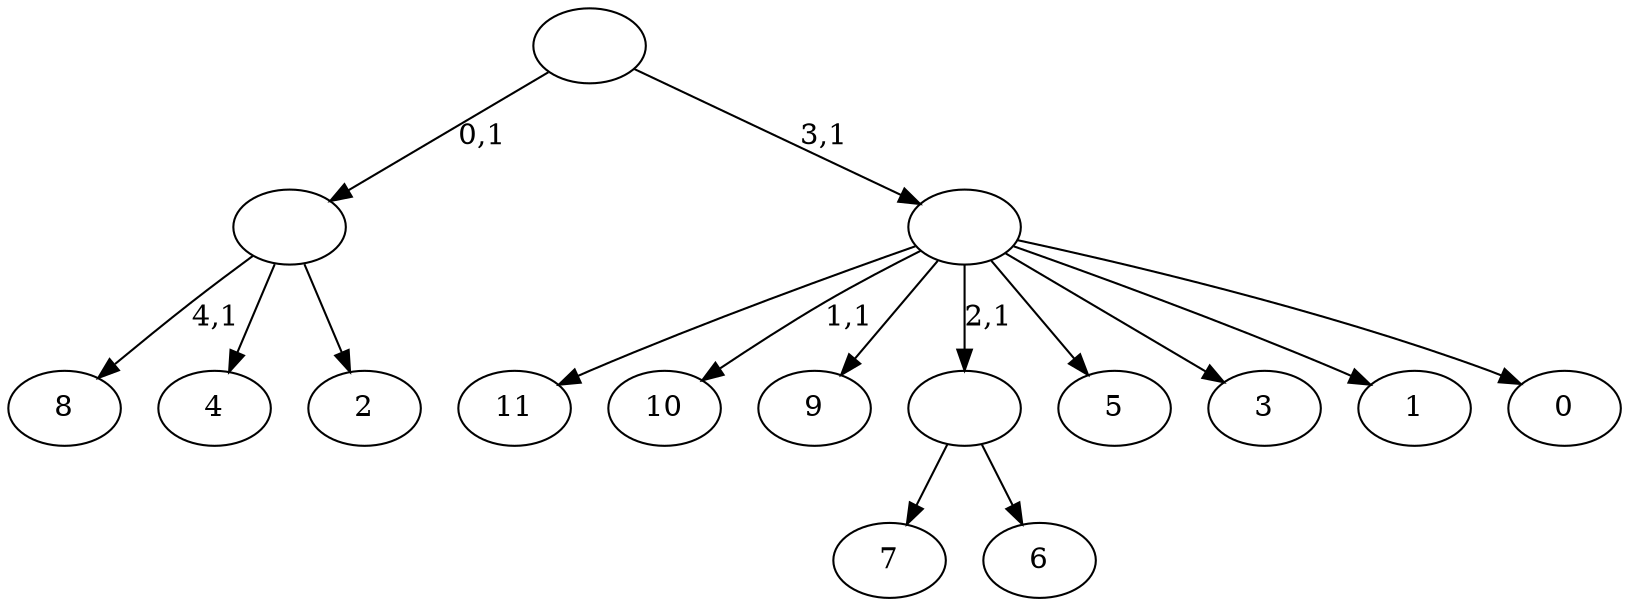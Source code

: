 digraph T {
	17 [label="11"]
	16 [label="10"]
	14 [label="9"]
	13 [label="8"]
	11 [label="7"]
	10 [label="6"]
	9 [label=""]
	8 [label="5"]
	7 [label="4"]
	6 [label="3"]
	5 [label="2"]
	4 [label=""]
	3 [label="1"]
	2 [label="0"]
	1 [label=""]
	0 [label=""]
	9 -> 11 [label=""]
	9 -> 10 [label=""]
	4 -> 13 [label="4,1"]
	4 -> 7 [label=""]
	4 -> 5 [label=""]
	1 -> 16 [label="1,1"]
	1 -> 17 [label=""]
	1 -> 14 [label=""]
	1 -> 9 [label="2,1"]
	1 -> 8 [label=""]
	1 -> 6 [label=""]
	1 -> 3 [label=""]
	1 -> 2 [label=""]
	0 -> 4 [label="0,1"]
	0 -> 1 [label="3,1"]
}

